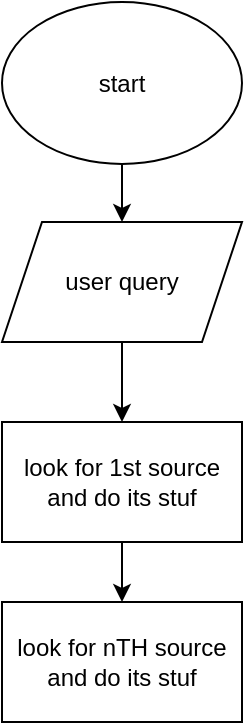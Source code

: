 <mxfile version="14.0.1" type="github">
  <diagram id="C5RBs43oDa-KdzZeNtuy" name="Page-1">
    <mxGraphModel dx="1422" dy="762" grid="1" gridSize="10" guides="1" tooltips="1" connect="1" arrows="1" fold="1" page="1" pageScale="1" pageWidth="827" pageHeight="1169" math="0" shadow="0">
      <root>
        <mxCell id="WIyWlLk6GJQsqaUBKTNV-0" />
        <mxCell id="WIyWlLk6GJQsqaUBKTNV-1" parent="WIyWlLk6GJQsqaUBKTNV-0" />
        <mxCell id="tHNdHLTSoMLQYpR_3yca-2" value="" style="edgeStyle=orthogonalEdgeStyle;rounded=0;orthogonalLoop=1;jettySize=auto;html=1;" edge="1" parent="WIyWlLk6GJQsqaUBKTNV-1" source="tHNdHLTSoMLQYpR_3yca-0" target="tHNdHLTSoMLQYpR_3yca-1">
          <mxGeometry relative="1" as="geometry" />
        </mxCell>
        <mxCell id="tHNdHLTSoMLQYpR_3yca-0" value="start" style="ellipse;whiteSpace=wrap;html=1;" vertex="1" parent="WIyWlLk6GJQsqaUBKTNV-1">
          <mxGeometry x="350" y="30" width="120" height="81" as="geometry" />
        </mxCell>
        <mxCell id="tHNdHLTSoMLQYpR_3yca-4" value="" style="edgeStyle=orthogonalEdgeStyle;rounded=0;orthogonalLoop=1;jettySize=auto;html=1;" edge="1" parent="WIyWlLk6GJQsqaUBKTNV-1" source="tHNdHLTSoMLQYpR_3yca-1" target="tHNdHLTSoMLQYpR_3yca-3">
          <mxGeometry relative="1" as="geometry" />
        </mxCell>
        <mxCell id="tHNdHLTSoMLQYpR_3yca-1" value="user query" style="shape=parallelogram;perimeter=parallelogramPerimeter;whiteSpace=wrap;html=1;fixedSize=1;" vertex="1" parent="WIyWlLk6GJQsqaUBKTNV-1">
          <mxGeometry x="350" y="140" width="120" height="60" as="geometry" />
        </mxCell>
        <mxCell id="tHNdHLTSoMLQYpR_3yca-6" value="" style="edgeStyle=orthogonalEdgeStyle;rounded=0;orthogonalLoop=1;jettySize=auto;html=1;" edge="1" parent="WIyWlLk6GJQsqaUBKTNV-1" source="tHNdHLTSoMLQYpR_3yca-3" target="tHNdHLTSoMLQYpR_3yca-5">
          <mxGeometry relative="1" as="geometry" />
        </mxCell>
        <mxCell id="tHNdHLTSoMLQYpR_3yca-3" value="look for 1st source and do its stuf" style="whiteSpace=wrap;html=1;" vertex="1" parent="WIyWlLk6GJQsqaUBKTNV-1">
          <mxGeometry x="350" y="240" width="120" height="60" as="geometry" />
        </mxCell>
        <mxCell id="tHNdHLTSoMLQYpR_3yca-5" value="look for nTH source and do its stuf" style="whiteSpace=wrap;html=1;" vertex="1" parent="WIyWlLk6GJQsqaUBKTNV-1">
          <mxGeometry x="350" y="330" width="120" height="60" as="geometry" />
        </mxCell>
      </root>
    </mxGraphModel>
  </diagram>
</mxfile>
